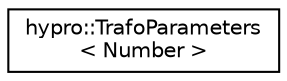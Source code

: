digraph "Graphical Class Hierarchy"
{
  edge [fontname="Helvetica",fontsize="10",labelfontname="Helvetica",labelfontsize="10"];
  node [fontname="Helvetica",fontsize="10",shape=record];
  rankdir="LR";
  Node0 [label="hypro::TrafoParameters\l\< Number \>",height=0.2,width=0.4,color="black", fillcolor="white", style="filled",URL="$classhypro_1_1TrafoParameters.html"];
}
